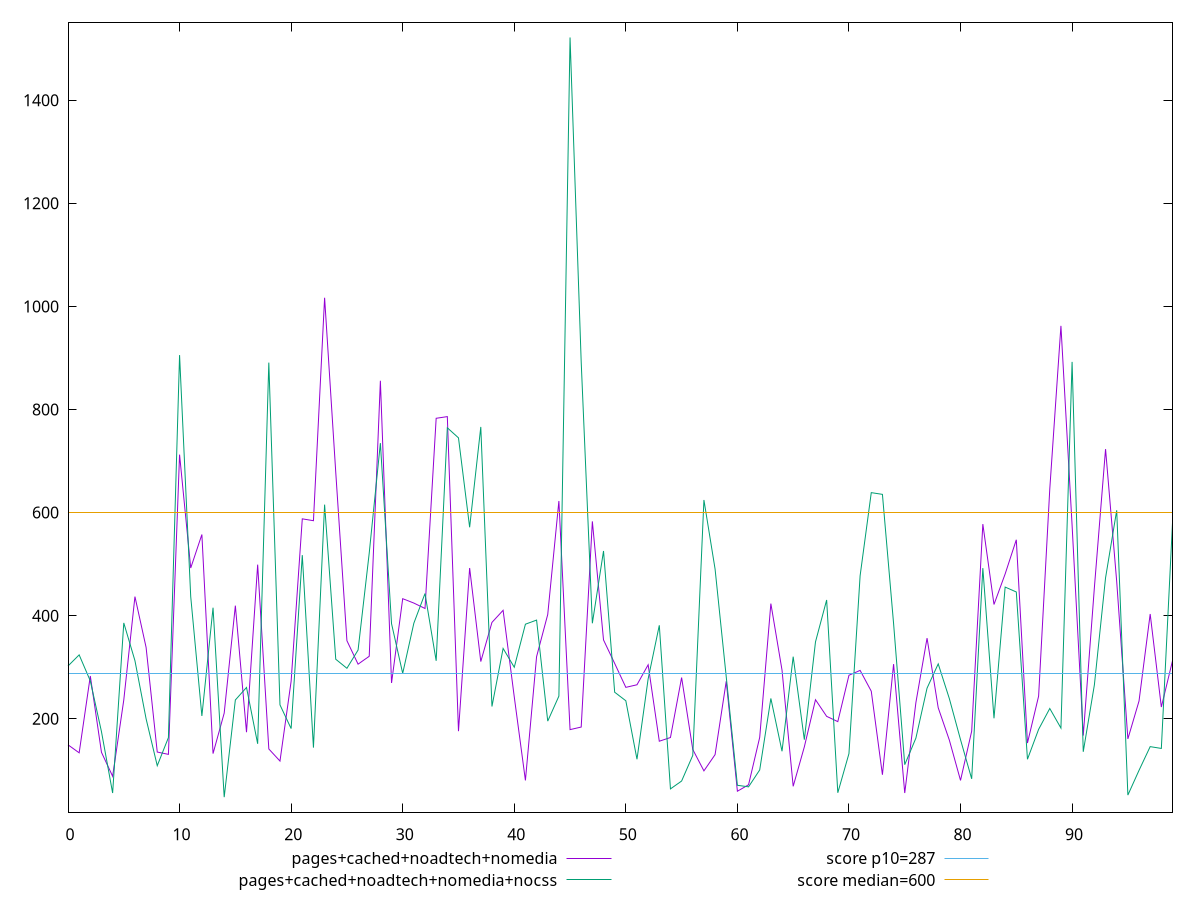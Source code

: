 reset

$pagesCachedNoadtechNomedia <<EOF
0 149.5
1 134
2 283
3 135
4 88.5
5 236.54300000000012
6 437
7 338.5
8 135.5
9 131
10 712.5
11 492.5
12 557.5
13 132.5
14 211
15 419.49
16 174
17 499
18 141.5
19 118
20 273
21 587.9120000000003
22 584.2915
23 1016.8179999999995
24 678
25 351.5
26 305.9999999999998
27 321.3159999999996
28 855.8020000000001
29 269.5
30 433
31 424.5
32 414
33 782.9740000000002
34 786.2139999999993
35 176
36 492.5
37 311
38 387
39 410.4625000000001
40 242.5
41 80.5
42 320.5
43 402.3769999999997
44 622.5
45 179
46 184
47 583
48 353
49 307.40200000000004
50 261
51 266
52 304.7845000000002
53 156.5
54 163.6740000000001
55 280
56 140.5
57 99
58 130.50000000000023
59 272.7919999999999
60 59.5
61 72
62 164
63 423.5
64 294.46299999999997
65 69
66 145.5
67 237
68 204.7304999999999
69 194.50000000000045
70 284.4490000000003
71 293.91099999999983
72 253.5
73 91.5
74 306.0690000000002
75 56
76 231.5
77 356.5
78 221.39100000000008
79 158.5
80 80.5
81 176
82 577.7249999999995
83 421.76399999999967
84 481
85 547.3180000000002
86 153
87 244
88 645.6050000000005
89 962.2625000000014
90 575.5
91 167.5
92 455
93 723.201
94 466
95 160.99999999999977
96 234.5
97 403.2584999999999
98 222.8409999999999
99 312.5
EOF

$pagesCachedNoadtechNomediaNocss <<EOF
0 302.4229999999998
1 324
2 273.5
3 175
4 56
5 386
6 312.75199999999995
7 200
8 109
9 163.5
10 905.5440000000001
11 437
12 205.5
13 415.5
14 48
15 236.5
16 260.7950000000001
17 151.5
18 891
19 227
20 181
21 517.5
22 144.0000000000001
23 615.4245000000001
24 315.5
25 298
26 333.3655000000001
27 521.5229999999998
28 734.7994999999996
29 384.5
30 288.13200000000006
31 385.5
32 443.0000000000001
33 312.5
34 764.4999999999995
35 745
36 571.5
37 766.2000000000006
38 223.85800000000006
39 336.5
40 300
41 383.5
42 391.49999999999955
43 195.5
44 244
45 1521.7005
46 892.182
47 385.3065000000008
48 525.5
49 251.5
50 235
51 121.5
52 277.5
53 381.3939999999999
54 64
55 79.28649999999993
56 129
57 624.4999999999999
58 490.5
59 281.5
60 71
61 68
62 100.79499999999996
63 239.5000000000001
64 137.0000000000001
65 320.5
66 159.5
67 349.14149999999995
68 430.5000000000002
69 56.5
70 132.5
71 477.5
72 638.7335
73 635.3820000000001
74 384.8679999999997
75 111.00000000000011
76 162.4999999999999
77 259.5
78 306.5
79 239.0000000000001
80 159.5
81 83.5
82 492.37199999999996
83 200.9999999999999
84 455.5
85 446
86 121.5
87 179.5
88 219.9999999999999
89 182
90 892.3540000000002
91 136
92 266
93 473.5
94 604.4999999999998
95 52
96 100
97 146
98 142.5
99 580
EOF

set key outside below
set xrange [0:99]
set yrange [18.52599:1551.1745099999998]
set trange [18.52599:1551.1745099999998]
set terminal svg size 640, 520 enhanced background rgb 'white'
set output "report_00015_2021-02-09T16-11-33.973Z/total-blocking-time/comparison/line/3_vs_4.svg"

plot $pagesCachedNoadtechNomedia title "pages+cached+noadtech+nomedia" with line, \
     $pagesCachedNoadtechNomediaNocss title "pages+cached+noadtech+nomedia+nocss" with line, \
     287 title "score p10=287", \
     600 title "score median=600"

reset
